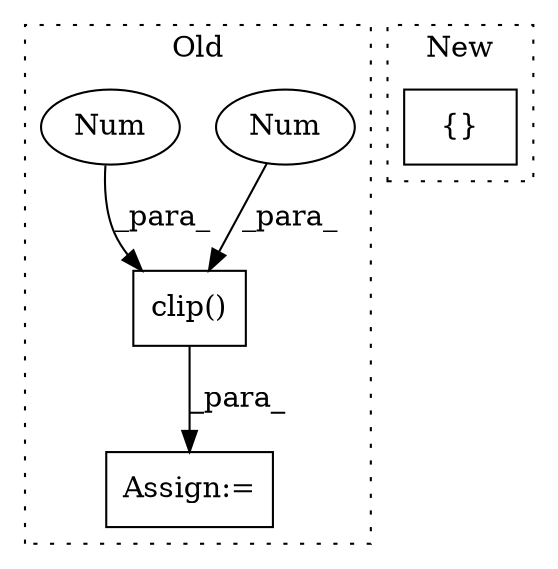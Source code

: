 digraph G {
subgraph cluster0 {
1 [label="clip()" a="75" s="21338,21361" l="12,1" shape="box"];
3 [label="Assign:=" a="68" s="21510" l="3" shape="box"];
4 [label="Num" a="76" s="21358" l="3" shape="ellipse"];
5 [label="Num" a="76" s="21355" l="1" shape="ellipse"];
label = "Old";
style="dotted";
}
subgraph cluster1 {
2 [label="{}" a="59" s="21391,21399" l="1,0" shape="box"];
label = "New";
style="dotted";
}
1 -> 3 [label="_para_"];
4 -> 1 [label="_para_"];
5 -> 1 [label="_para_"];
}